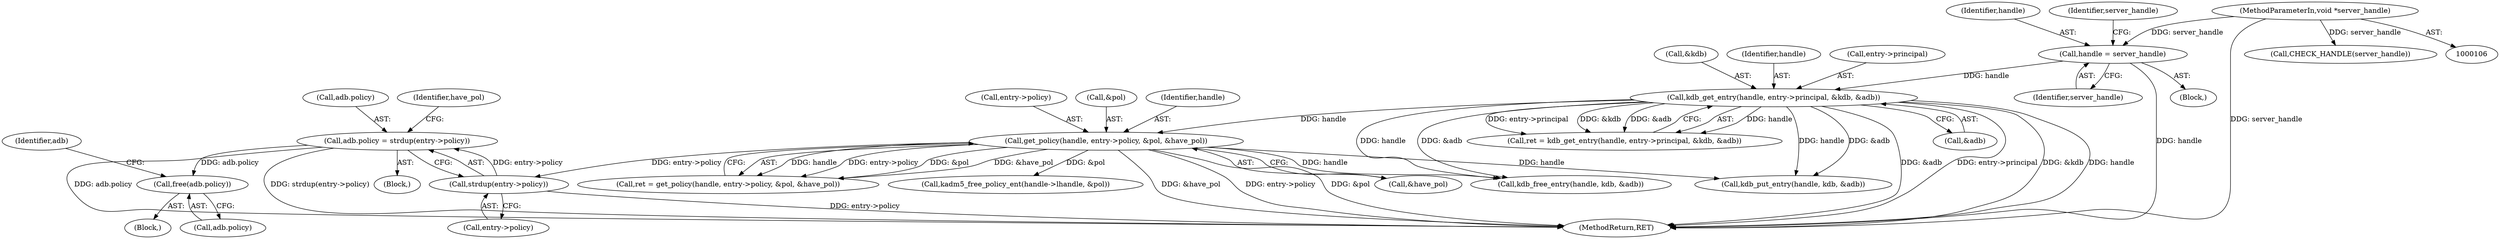 digraph "0_krb5_b863de7fbf080b15e347a736fdda0a82d42f4f6b_0@API" {
"1000322" [label="(Call,free(adb.policy))"];
"1000267" [label="(Call,adb.policy = strdup(entry->policy))"];
"1000271" [label="(Call,strdup(entry->policy))"];
"1000242" [label="(Call,get_policy(handle, entry->policy, &pol, &have_pol))"];
"1000222" [label="(Call,kdb_get_entry(handle, entry->principal, &kdb, &adb))"];
"1000123" [label="(Call,handle = server_handle)"];
"1000107" [label="(MethodParameterIn,void *server_handle)"];
"1000268" [label="(Call,adb.policy)"];
"1000249" [label="(Call,&have_pol)"];
"1000123" [label="(Call,handle = server_handle)"];
"1000242" [label="(Call,get_policy(handle, entry->policy, &pol, &have_pol))"];
"1000240" [label="(Call,ret = get_policy(handle, entry->policy, &pol, &have_pol))"];
"1000322" [label="(Call,free(adb.policy))"];
"1000224" [label="(Call,entry->principal)"];
"1000222" [label="(Call,kdb_get_entry(handle, entry->principal, &kdb, &adb))"];
"1000526" [label="(Call,kadm5_free_policy_ent(handle->lhandle, &pol))"];
"1000244" [label="(Call,entry->policy)"];
"1000247" [label="(Call,&pol)"];
"1000271" [label="(Call,strdup(entry->policy))"];
"1000124" [label="(Identifier,handle)"];
"1000126" [label="(Call,CHECK_HANDLE(server_handle))"];
"1000243" [label="(Identifier,handle)"];
"1000497" [label="(Call,kdb_put_entry(handle, kdb, &adb))"];
"1000321" [label="(Block,)"];
"1000127" [label="(Identifier,server_handle)"];
"1000125" [label="(Identifier,server_handle)"];
"1000227" [label="(Call,&kdb)"];
"1000220" [label="(Call,ret = kdb_get_entry(handle, entry->principal, &kdb, &adb))"];
"1000276" [label="(Identifier,have_pol)"];
"1000229" [label="(Call,&adb)"];
"1000223" [label="(Identifier,handle)"];
"1000328" [label="(Identifier,adb)"];
"1000267" [label="(Call,adb.policy = strdup(entry->policy))"];
"1000538" [label="(Call,kdb_free_entry(handle, kdb, &adb))"];
"1000323" [label="(Call,adb.policy)"];
"1000545" [label="(MethodReturn,RET)"];
"1000239" [label="(Block,)"];
"1000272" [label="(Call,entry->policy)"];
"1000110" [label="(Block,)"];
"1000107" [label="(MethodParameterIn,void *server_handle)"];
"1000322" -> "1000321"  [label="AST: "];
"1000322" -> "1000323"  [label="CFG: "];
"1000323" -> "1000322"  [label="AST: "];
"1000328" -> "1000322"  [label="CFG: "];
"1000267" -> "1000322"  [label="DDG: adb.policy"];
"1000267" -> "1000239"  [label="AST: "];
"1000267" -> "1000271"  [label="CFG: "];
"1000268" -> "1000267"  [label="AST: "];
"1000271" -> "1000267"  [label="AST: "];
"1000276" -> "1000267"  [label="CFG: "];
"1000267" -> "1000545"  [label="DDG: adb.policy"];
"1000267" -> "1000545"  [label="DDG: strdup(entry->policy)"];
"1000271" -> "1000267"  [label="DDG: entry->policy"];
"1000271" -> "1000272"  [label="CFG: "];
"1000272" -> "1000271"  [label="AST: "];
"1000271" -> "1000545"  [label="DDG: entry->policy"];
"1000242" -> "1000271"  [label="DDG: entry->policy"];
"1000242" -> "1000240"  [label="AST: "];
"1000242" -> "1000249"  [label="CFG: "];
"1000243" -> "1000242"  [label="AST: "];
"1000244" -> "1000242"  [label="AST: "];
"1000247" -> "1000242"  [label="AST: "];
"1000249" -> "1000242"  [label="AST: "];
"1000240" -> "1000242"  [label="CFG: "];
"1000242" -> "1000545"  [label="DDG: entry->policy"];
"1000242" -> "1000545"  [label="DDG: &pol"];
"1000242" -> "1000545"  [label="DDG: &have_pol"];
"1000242" -> "1000240"  [label="DDG: handle"];
"1000242" -> "1000240"  [label="DDG: entry->policy"];
"1000242" -> "1000240"  [label="DDG: &pol"];
"1000242" -> "1000240"  [label="DDG: &have_pol"];
"1000222" -> "1000242"  [label="DDG: handle"];
"1000242" -> "1000497"  [label="DDG: handle"];
"1000242" -> "1000526"  [label="DDG: &pol"];
"1000242" -> "1000538"  [label="DDG: handle"];
"1000222" -> "1000220"  [label="AST: "];
"1000222" -> "1000229"  [label="CFG: "];
"1000223" -> "1000222"  [label="AST: "];
"1000224" -> "1000222"  [label="AST: "];
"1000227" -> "1000222"  [label="AST: "];
"1000229" -> "1000222"  [label="AST: "];
"1000220" -> "1000222"  [label="CFG: "];
"1000222" -> "1000545"  [label="DDG: &kdb"];
"1000222" -> "1000545"  [label="DDG: handle"];
"1000222" -> "1000545"  [label="DDG: &adb"];
"1000222" -> "1000545"  [label="DDG: entry->principal"];
"1000222" -> "1000220"  [label="DDG: handle"];
"1000222" -> "1000220"  [label="DDG: entry->principal"];
"1000222" -> "1000220"  [label="DDG: &kdb"];
"1000222" -> "1000220"  [label="DDG: &adb"];
"1000123" -> "1000222"  [label="DDG: handle"];
"1000222" -> "1000497"  [label="DDG: handle"];
"1000222" -> "1000497"  [label="DDG: &adb"];
"1000222" -> "1000538"  [label="DDG: handle"];
"1000222" -> "1000538"  [label="DDG: &adb"];
"1000123" -> "1000110"  [label="AST: "];
"1000123" -> "1000125"  [label="CFG: "];
"1000124" -> "1000123"  [label="AST: "];
"1000125" -> "1000123"  [label="AST: "];
"1000127" -> "1000123"  [label="CFG: "];
"1000123" -> "1000545"  [label="DDG: handle"];
"1000107" -> "1000123"  [label="DDG: server_handle"];
"1000107" -> "1000106"  [label="AST: "];
"1000107" -> "1000545"  [label="DDG: server_handle"];
"1000107" -> "1000126"  [label="DDG: server_handle"];
}
